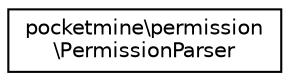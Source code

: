 digraph "Graphical Class Hierarchy"
{
 // INTERACTIVE_SVG=YES
 // LATEX_PDF_SIZE
  edge [fontname="Helvetica",fontsize="10",labelfontname="Helvetica",labelfontsize="10"];
  node [fontname="Helvetica",fontsize="10",shape=record];
  rankdir="LR";
  Node0 [label="pocketmine\\permission\l\\PermissionParser",height=0.2,width=0.4,color="black", fillcolor="white", style="filled",URL="$da/da3/classpocketmine_1_1permission_1_1_permission_parser.html",tooltip=" "];
}
